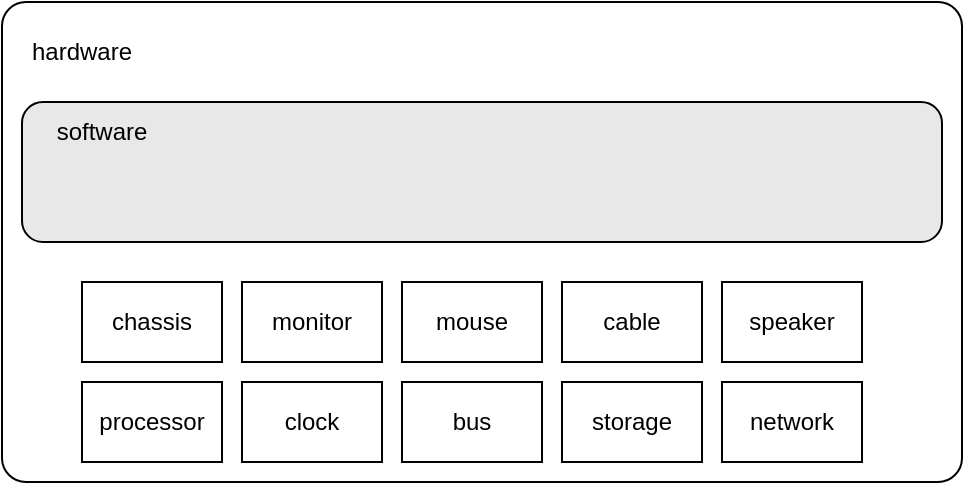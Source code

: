 <mxfile version="21.1.1" type="device">
  <diagram id="aZzCiTEgSDXypdaJf5oC" name="Page-1">
    <mxGraphModel dx="3469" dy="1015" grid="1" gridSize="10" guides="1" tooltips="1" connect="1" arrows="1" fold="1" page="1" pageScale="1" pageWidth="827" pageHeight="1169" math="0" shadow="0">
      <root>
        <mxCell id="0" />
        <mxCell id="1" parent="0" />
        <mxCell id="qcJDbEwE1XpdXQrslt51-1" value="" style="rounded=1;whiteSpace=wrap;html=1;arcSize=5;imageHeight=24;" parent="1" vertex="1">
          <mxGeometry x="-2460" y="730" width="480" height="240" as="geometry" />
        </mxCell>
        <mxCell id="qcJDbEwE1XpdXQrslt51-2" value="" style="rounded=1;whiteSpace=wrap;html=1;arcSize=15;fillColor=#E8E8E8;" parent="1" vertex="1">
          <mxGeometry x="-2450" y="780" width="460" height="70" as="geometry" />
        </mxCell>
        <mxCell id="qcJDbEwE1XpdXQrslt51-3" value="chassis" style="rounded=0;whiteSpace=wrap;html=1;" parent="1" vertex="1">
          <mxGeometry x="-2420" y="870" width="70" height="40" as="geometry" />
        </mxCell>
        <mxCell id="qcJDbEwE1XpdXQrslt51-11" value="monitor" style="rounded=0;whiteSpace=wrap;html=1;" parent="1" vertex="1">
          <mxGeometry x="-2340" y="870" width="70" height="40" as="geometry" />
        </mxCell>
        <mxCell id="qcJDbEwE1XpdXQrslt51-14" value="mouse" style="rounded=0;whiteSpace=wrap;html=1;" parent="1" vertex="1">
          <mxGeometry x="-2260" y="870" width="70" height="40" as="geometry" />
        </mxCell>
        <mxCell id="qcJDbEwE1XpdXQrslt51-15" value="cable" style="rounded=0;whiteSpace=wrap;html=1;" parent="1" vertex="1">
          <mxGeometry x="-2180" y="870" width="70" height="40" as="geometry" />
        </mxCell>
        <mxCell id="qcJDbEwE1XpdXQrslt51-16" value="speaker" style="rounded=0;whiteSpace=wrap;html=1;" parent="1" vertex="1">
          <mxGeometry x="-2100" y="870" width="70" height="40" as="geometry" />
        </mxCell>
        <mxCell id="qcJDbEwE1XpdXQrslt51-24" value="software" style="text;html=1;strokeColor=none;fillColor=none;align=center;verticalAlign=middle;whiteSpace=wrap;rounded=0;" parent="1" vertex="1">
          <mxGeometry x="-2440" y="780" width="60" height="30" as="geometry" />
        </mxCell>
        <mxCell id="qcJDbEwE1XpdXQrslt51-25" value="hardware" style="text;html=1;strokeColor=none;fillColor=none;align=center;verticalAlign=middle;whiteSpace=wrap;rounded=0;" parent="1" vertex="1">
          <mxGeometry x="-2450" y="740" width="60" height="30" as="geometry" />
        </mxCell>
        <mxCell id="qcJDbEwE1XpdXQrslt51-42" value="processor" style="rounded=0;whiteSpace=wrap;html=1;" parent="1" vertex="1">
          <mxGeometry x="-2420" y="920" width="70" height="40" as="geometry" />
        </mxCell>
        <mxCell id="qcJDbEwE1XpdXQrslt51-43" value="clock" style="rounded=0;whiteSpace=wrap;html=1;" parent="1" vertex="1">
          <mxGeometry x="-2340" y="920" width="70" height="40" as="geometry" />
        </mxCell>
        <mxCell id="qcJDbEwE1XpdXQrslt51-44" value="bus" style="rounded=0;whiteSpace=wrap;html=1;" parent="1" vertex="1">
          <mxGeometry x="-2260" y="920" width="70" height="40" as="geometry" />
        </mxCell>
        <mxCell id="qcJDbEwE1XpdXQrslt51-45" value="storage" style="rounded=0;whiteSpace=wrap;html=1;" parent="1" vertex="1">
          <mxGeometry x="-2180" y="920" width="70" height="40" as="geometry" />
        </mxCell>
        <mxCell id="qcJDbEwE1XpdXQrslt51-46" value="network" style="rounded=0;whiteSpace=wrap;html=1;" parent="1" vertex="1">
          <mxGeometry x="-2100" y="920" width="70" height="40" as="geometry" />
        </mxCell>
      </root>
    </mxGraphModel>
  </diagram>
</mxfile>
